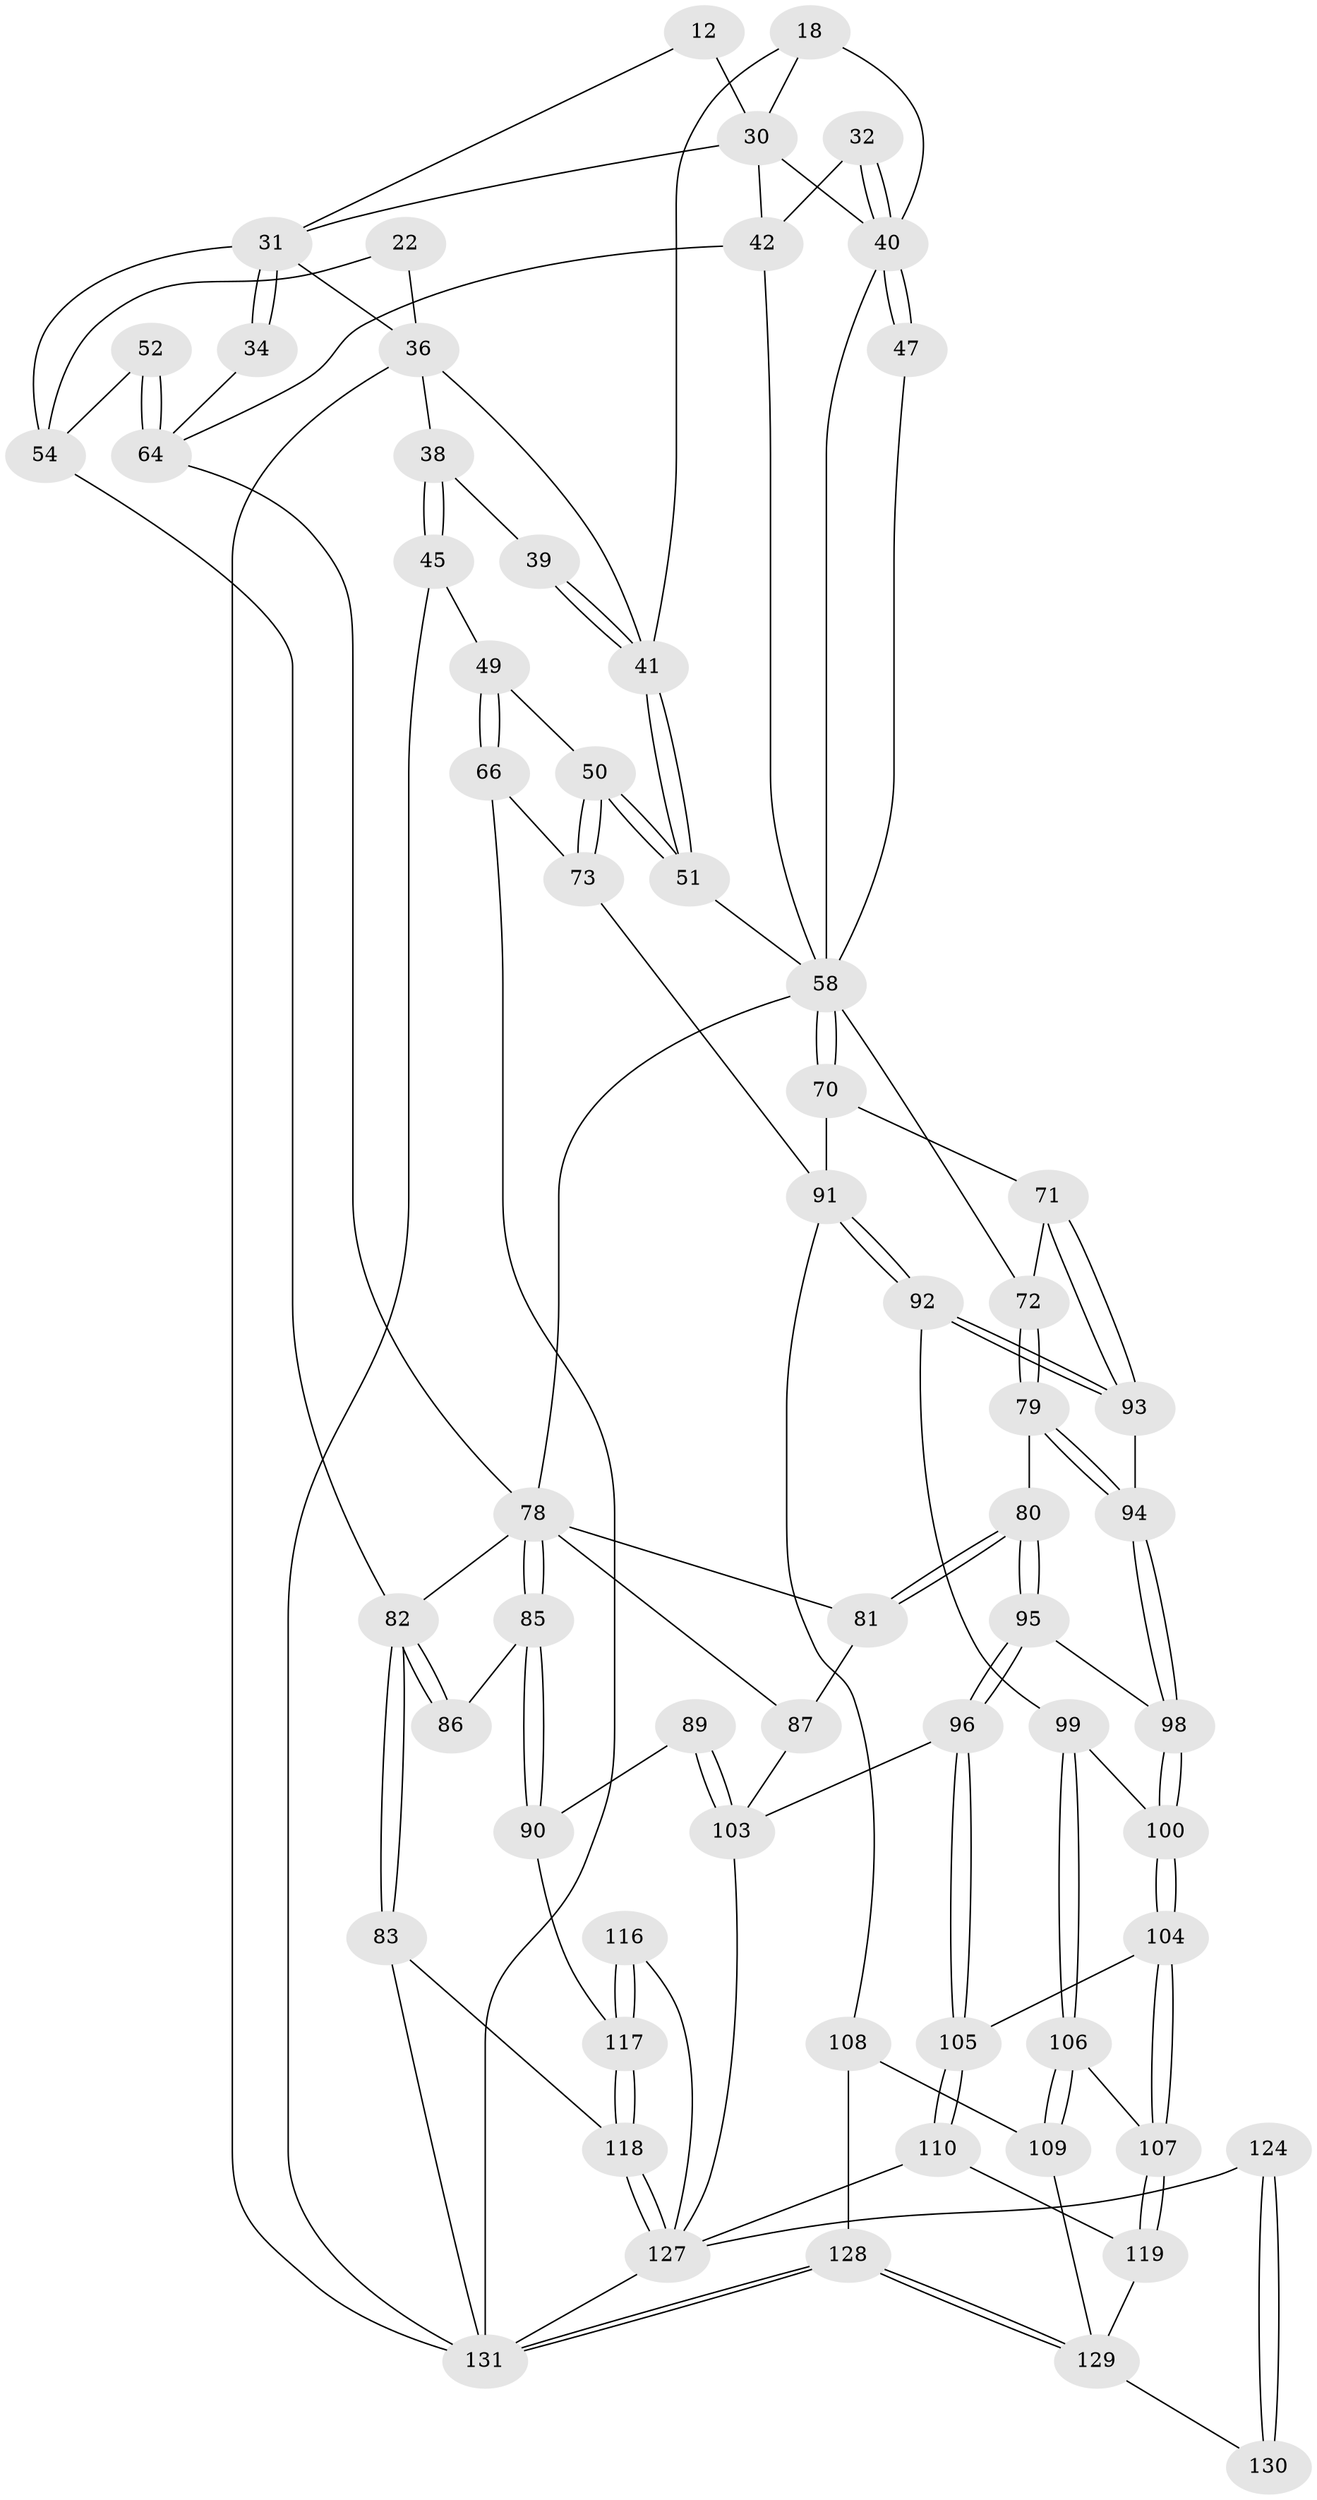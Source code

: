 // original degree distribution, {3: 0.030534351145038167, 4: 0.16793893129770993, 5: 0.6259541984732825, 6: 0.17557251908396945}
// Generated by graph-tools (version 1.1) at 2025/59/03/09/25 04:59:46]
// undirected, 65 vertices, 145 edges
graph export_dot {
graph [start="1"]
  node [color=gray90,style=filled];
  12 [pos="+0.21670754668169345+0.08024600893622347"];
  18 [pos="+0.6294003488998617+0.15857494459603985",super="+13"];
  22 [pos="+0.06752901333395442+0.07091128109521906",super="+21"];
  30 [pos="+0.3348197959733368+0.1438868714112739",super="+15+11"];
  31 [pos="+0.252174450976605+0.16711073997670345",super="+19+23"];
  32 [pos="+0.4046299770087823+0.16341294940937823"];
  34 [pos="+0.2446424871671854+0.18742273408508867"];
  36 [pos="+1+0",super="+7+35+10"];
  38 [pos="+0.9145137524105473+0.17964767078880473"];
  39 [pos="+0.8949847318558214+0.1958912055381193",super="+37"];
  40 [pos="+0.4377899014995224+0.19494644903541639",super="+28+29+27"];
  41 [pos="+0.8379450831385722+0.2680429660842983",super="+17+16"];
  42 [pos="+0.34789219650117015+0.22527254684789833",super="+33"];
  45 [pos="+1+0.08287064371589747"];
  47 [pos="+0.44867068679841554+0.23634710837951783"];
  49 [pos="+0.9822543490750408+0.24188899436232078"];
  50 [pos="+0.864227406991539+0.3381267547435957"];
  51 [pos="+0.8448003547816049+0.3175034444066957"];
  52 [pos="+0.1827738779775539+0.27864678937337295"];
  54 [pos="+0+0.1001391234114222",super="+25+53"];
  58 [pos="+0.6611143320322584+0.32953925088779557",super="+56+57+48"];
  64 [pos="+0.24731300491393057+0.33510628344062166",super="+63+44"];
  66 [pos="+1+0.48334114820197216"];
  70 [pos="+0.6806421227062751+0.4754558004084756"];
  71 [pos="+0.6341095156996742+0.5035994067657218"];
  72 [pos="+0.5489753061018914+0.5088002045374823"];
  73 [pos="+0.9218709206609811+0.4748569868753429"];
  78 [pos="+0.2881366317639696+0.461483259907356",super="+69+67+62"];
  79 [pos="+0.522305046991446+0.5424753960315825"];
  80 [pos="+0.49957388453880913+0.5599736255838585"];
  81 [pos="+0.42610250196066707+0.5353424563762434",super="+76"];
  82 [pos="+0+0.6544813625224802",super="+60+59+68"];
  83 [pos="+0+0.7073898387404285"];
  85 [pos="+0.17769933882454536+0.5992448398590288"];
  86 [pos="+0.1217464695580545+0.5381515682547229"];
  87 [pos="+0.371509596515053+0.5501940833978447",super="+77"];
  89 [pos="+0.22997100373083834+0.6293760165364449"];
  90 [pos="+0.18263543056808476+0.615854593104473"];
  91 [pos="+0.8164465777601789+0.6519661623532162",super="+74"];
  92 [pos="+0.713450339044155+0.6398115960880141"];
  93 [pos="+0.6510230459013768+0.583565697373518"];
  94 [pos="+0.6109990718887355+0.6281464106210937"];
  95 [pos="+0.494182525964272+0.5992420658863762"];
  96 [pos="+0.4779868611247894+0.6519565808566713"];
  98 [pos="+0.6115896628694569+0.6628099464226802"];
  99 [pos="+0.6273092899591101+0.6778141014662707"];
  100 [pos="+0.6129388493477961+0.6672739795088765"];
  103 [pos="+0.327289381665724+0.7128742334540362",super="+97+88"];
  104 [pos="+0.5120064099534379+0.7038999605786407"];
  105 [pos="+0.4927174757744503+0.6911584380179391"];
  106 [pos="+0.6413726444576267+0.7768373182478255"];
  107 [pos="+0.5308227588833919+0.7359859990328292"];
  108 [pos="+0.7412759584176616+0.8012190782407026",super="+102"];
  109 [pos="+0.6783794780483918+0.8270810881378624"];
  110 [pos="+0.38241314140880245+0.8118864653397654"];
  116 [pos="+0.2056512105644709+0.8140826483304094"];
  117 [pos="+0.11640938163934964+0.892533661434932",super="+114+113"];
  118 [pos="+0.07440375169847126+0.9316811323909905",super="+115"];
  119 [pos="+0.5020281804744354+0.8478279723605319"];
  124 [pos="+0.44217880294064144+1"];
  127 [pos="+0+1",super="+126+125"];
  128 [pos="+0.792072190681681+1",super="+122+101"];
  129 [pos="+0.6655649061992809+0.9273908879072741",super="+120+121"];
  130 [pos="+0.6260816203364671+0.9415038004868125",super="+123"];
  131 [pos="+0.7941114307517354+1",super="+84+75"];
  12 -- 31;
  12 -- 30 [weight=2];
  18 -- 41 [weight=2];
  18 -- 40 [weight=2];
  18 -- 30;
  22 -- 36 [weight=2];
  22 -- 54 [weight=2];
  30 -- 31 [weight=2];
  30 -- 40;
  30 -- 42;
  31 -- 34 [weight=2];
  31 -- 34;
  31 -- 36;
  31 -- 54;
  32 -- 40 [weight=2];
  32 -- 40;
  32 -- 42;
  34 -- 64;
  36 -- 41;
  36 -- 38;
  36 -- 131 [weight=3];
  38 -- 39;
  38 -- 45;
  38 -- 45;
  39 -- 41 [weight=2];
  39 -- 41;
  40 -- 47 [weight=2];
  40 -- 47;
  40 -- 58;
  41 -- 51;
  41 -- 51;
  42 -- 64;
  42 -- 58;
  45 -- 49;
  45 -- 131;
  47 -- 58;
  49 -- 50;
  49 -- 66;
  49 -- 66;
  50 -- 51;
  50 -- 51;
  50 -- 73;
  50 -- 73;
  51 -- 58;
  52 -- 64 [weight=2];
  52 -- 64;
  52 -- 54;
  54 -- 82 [weight=2];
  58 -- 70;
  58 -- 70;
  58 -- 72;
  58 -- 78;
  64 -- 78 [weight=2];
  66 -- 73;
  66 -- 131;
  70 -- 71;
  70 -- 91;
  71 -- 72;
  71 -- 93;
  71 -- 93;
  72 -- 79;
  72 -- 79;
  73 -- 91;
  78 -- 85;
  78 -- 85;
  78 -- 87;
  78 -- 82;
  78 -- 81;
  79 -- 80;
  79 -- 94;
  79 -- 94;
  80 -- 81;
  80 -- 81;
  80 -- 95;
  80 -- 95;
  81 -- 87 [weight=2];
  82 -- 83;
  82 -- 83;
  82 -- 86 [weight=2];
  82 -- 86;
  83 -- 131;
  83 -- 118;
  85 -- 86;
  85 -- 90;
  85 -- 90;
  87 -- 103;
  89 -- 90;
  89 -- 103 [weight=2];
  89 -- 103;
  90 -- 117;
  91 -- 92;
  91 -- 92;
  91 -- 108;
  92 -- 93;
  92 -- 93;
  92 -- 99;
  93 -- 94;
  94 -- 98;
  94 -- 98;
  95 -- 96;
  95 -- 96;
  95 -- 98;
  96 -- 105;
  96 -- 105;
  96 -- 103;
  98 -- 100;
  98 -- 100;
  99 -- 100;
  99 -- 106;
  99 -- 106;
  100 -- 104;
  100 -- 104;
  103 -- 127;
  104 -- 105;
  104 -- 107;
  104 -- 107;
  105 -- 110;
  105 -- 110;
  106 -- 107;
  106 -- 109;
  106 -- 109;
  107 -- 119;
  107 -- 119;
  108 -- 109;
  108 -- 128 [weight=2];
  109 -- 129;
  110 -- 119;
  110 -- 127;
  116 -- 117 [weight=2];
  116 -- 117;
  116 -- 127;
  117 -- 118 [weight=2];
  117 -- 118;
  118 -- 127;
  118 -- 127;
  119 -- 129;
  124 -- 130 [weight=2];
  124 -- 130;
  124 -- 127;
  127 -- 131 [weight=2];
  128 -- 129;
  128 -- 129;
  128 -- 131 [weight=2];
  128 -- 131;
  129 -- 130 [weight=2];
}
